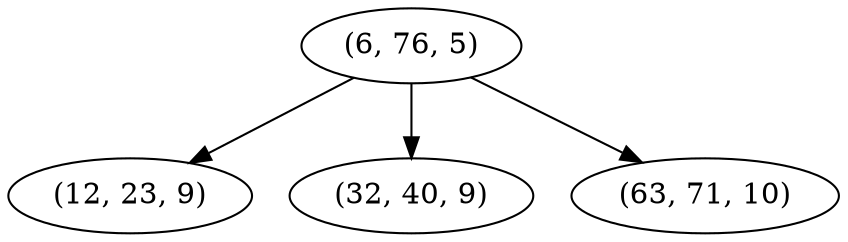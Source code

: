 digraph tree {
    "(6, 76, 5)";
    "(12, 23, 9)";
    "(32, 40, 9)";
    "(63, 71, 10)";
    "(6, 76, 5)" -> "(12, 23, 9)";
    "(6, 76, 5)" -> "(32, 40, 9)";
    "(6, 76, 5)" -> "(63, 71, 10)";
}
